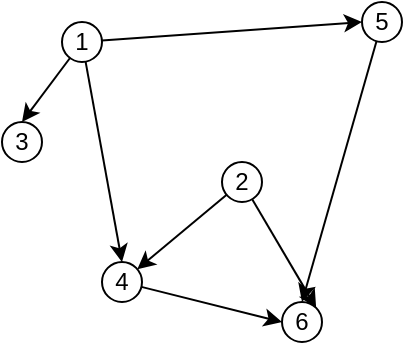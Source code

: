 <mxfile>
    <diagram id="C7mZcysnd2fbi7jr7Irv" name="第 1 页">
        <mxGraphModel dx="873" dy="618" grid="1" gridSize="10" guides="1" tooltips="1" connect="1" arrows="1" fold="1" page="1" pageScale="1" pageWidth="10000" pageHeight="10000" math="0" shadow="0">
            <root>
                <mxCell id="0"/>
                <mxCell id="1" parent="0"/>
                <mxCell id="15" style="edgeStyle=none;html=1;entryX=0.5;entryY=0;entryDx=0;entryDy=0;" edge="1" parent="1" source="7" target="9">
                    <mxGeometry relative="1" as="geometry"/>
                </mxCell>
                <mxCell id="16" style="edgeStyle=none;html=1;entryX=0.5;entryY=0;entryDx=0;entryDy=0;" edge="1" parent="1" source="7" target="10">
                    <mxGeometry relative="1" as="geometry"/>
                </mxCell>
                <mxCell id="17" style="edgeStyle=none;html=1;entryX=0;entryY=0.5;entryDx=0;entryDy=0;" edge="1" parent="1" source="7" target="11">
                    <mxGeometry relative="1" as="geometry"/>
                </mxCell>
                <mxCell id="7" value="1" style="ellipse;whiteSpace=wrap;html=1;aspect=fixed;" vertex="1" parent="1">
                    <mxGeometry x="340" y="280" width="20" height="20" as="geometry"/>
                </mxCell>
                <mxCell id="18" style="edgeStyle=none;html=1;" edge="1" parent="1" source="8" target="10">
                    <mxGeometry relative="1" as="geometry"/>
                </mxCell>
                <mxCell id="19" style="edgeStyle=none;html=1;entryX=1;entryY=0;entryDx=0;entryDy=0;" edge="1" parent="1" source="8" target="12">
                    <mxGeometry relative="1" as="geometry"/>
                </mxCell>
                <mxCell id="8" value="2" style="ellipse;whiteSpace=wrap;html=1;aspect=fixed;" vertex="1" parent="1">
                    <mxGeometry x="420" y="350" width="20" height="20" as="geometry"/>
                </mxCell>
                <mxCell id="9" value="3" style="ellipse;whiteSpace=wrap;html=1;aspect=fixed;" vertex="1" parent="1">
                    <mxGeometry x="310" y="330" width="20" height="20" as="geometry"/>
                </mxCell>
                <mxCell id="20" style="edgeStyle=none;html=1;entryX=0;entryY=0.5;entryDx=0;entryDy=0;" edge="1" parent="1" source="10" target="12">
                    <mxGeometry relative="1" as="geometry"/>
                </mxCell>
                <mxCell id="10" value="4" style="ellipse;whiteSpace=wrap;html=1;aspect=fixed;" vertex="1" parent="1">
                    <mxGeometry x="360" y="400" width="20" height="20" as="geometry"/>
                </mxCell>
                <mxCell id="21" style="edgeStyle=none;html=1;entryX=0.5;entryY=0;entryDx=0;entryDy=0;" edge="1" parent="1" source="11" target="12">
                    <mxGeometry relative="1" as="geometry"/>
                </mxCell>
                <mxCell id="11" value="5" style="ellipse;whiteSpace=wrap;html=1;aspect=fixed;" vertex="1" parent="1">
                    <mxGeometry x="490" y="270" width="20" height="20" as="geometry"/>
                </mxCell>
                <mxCell id="12" value="6" style="ellipse;whiteSpace=wrap;html=1;aspect=fixed;" vertex="1" parent="1">
                    <mxGeometry x="450" y="420" width="20" height="20" as="geometry"/>
                </mxCell>
            </root>
        </mxGraphModel>
    </diagram>
</mxfile>